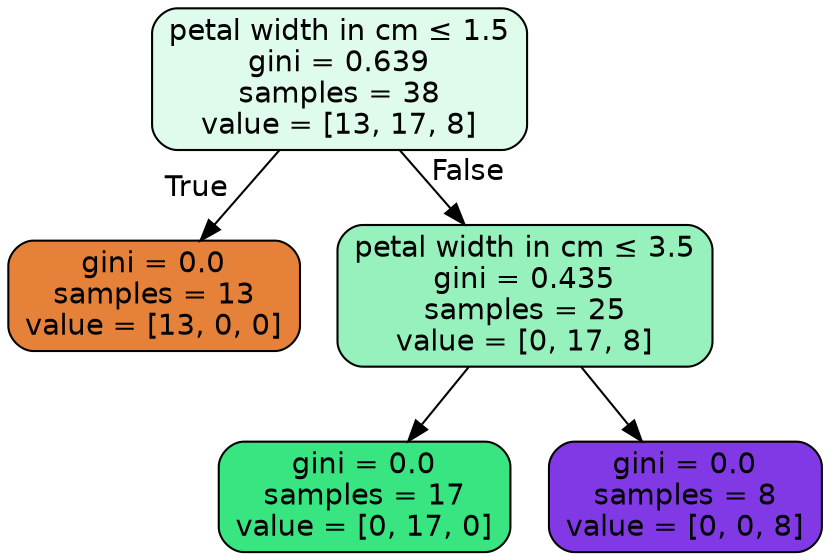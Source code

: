 digraph Tree {
node [shape=box, style="filled, rounded", color="black", fontname="helvetica"] ;
edge [fontname="helvetica"] ;
0 [label=<petal width in cm &le; 1.5<br/>gini = 0.639<br/>samples = 38<br/>value = [13, 17, 8]>, fillcolor="#dffbeb"] ;
1 [label=<gini = 0.0<br/>samples = 13<br/>value = [13, 0, 0]>, fillcolor="#e58139"] ;
0 -> 1 [labeldistance=2.5, labelangle=45, headlabel="True"] ;
2 [label=<petal width in cm &le; 3.5<br/>gini = 0.435<br/>samples = 25<br/>value = [0, 17, 8]>, fillcolor="#96f1bc"] ;
0 -> 2 [labeldistance=2.5, labelangle=-45, headlabel="False"] ;
3 [label=<gini = 0.0<br/>samples = 17<br/>value = [0, 17, 0]>, fillcolor="#39e581"] ;
2 -> 3 ;
4 [label=<gini = 0.0<br/>samples = 8<br/>value = [0, 0, 8]>, fillcolor="#8139e5"] ;
2 -> 4 ;
}